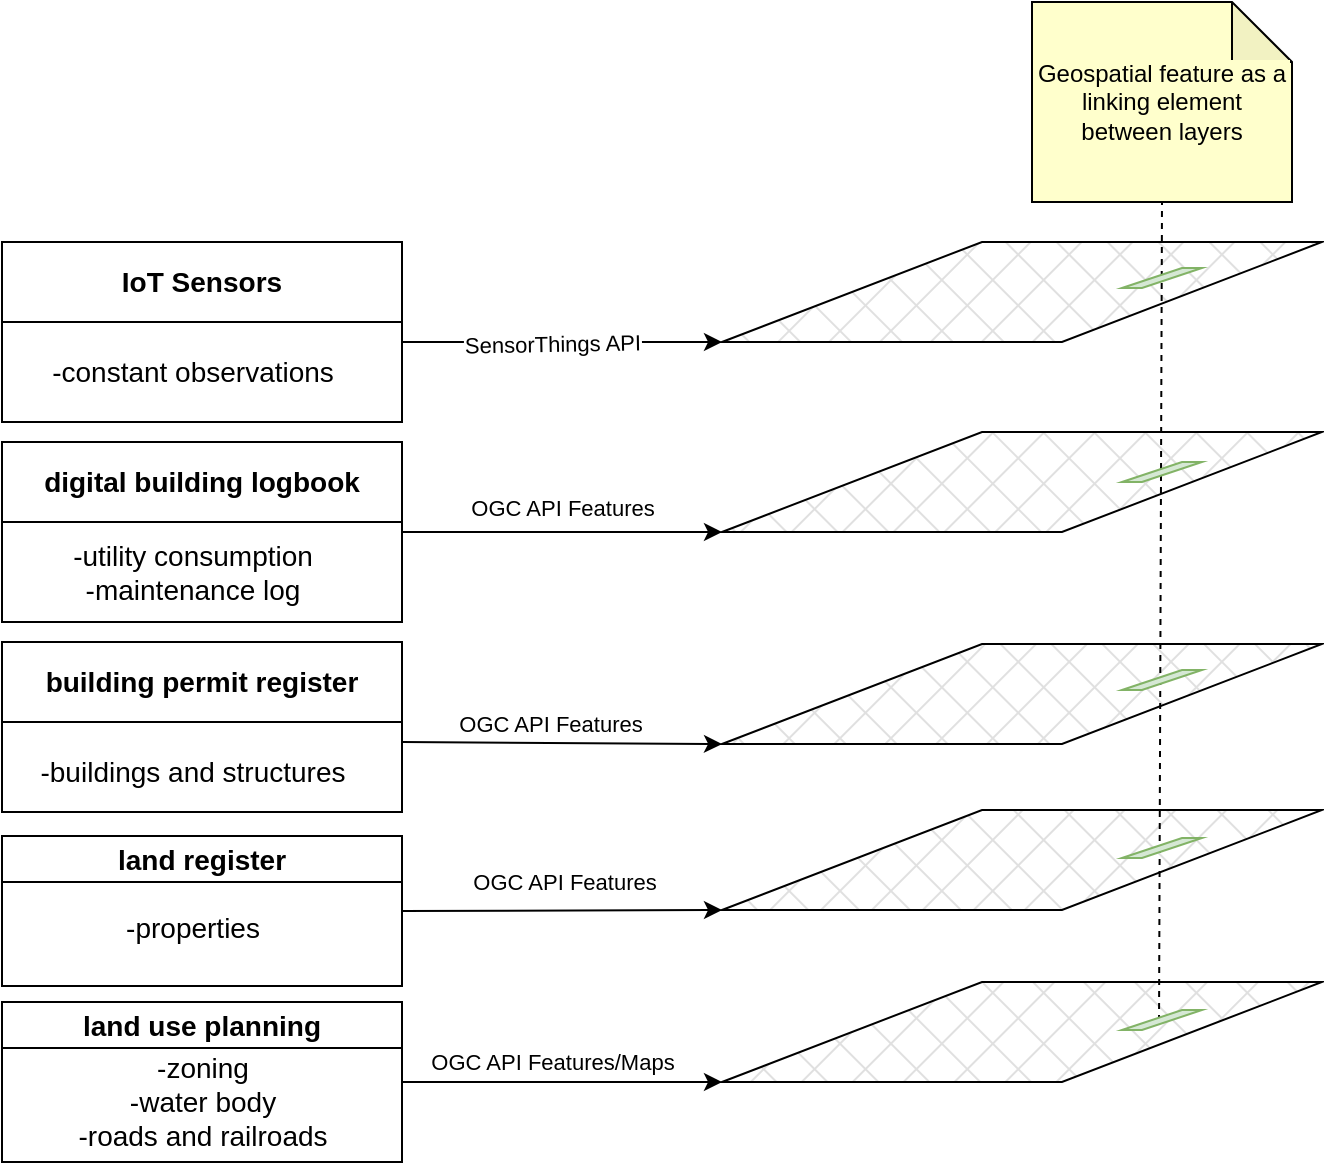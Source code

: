 <mxfile version="22.1.18" type="github">
  <diagram name="Page-1" id="OXCh3sUK8tZ1hlXIYTLy">
    <mxGraphModel dx="1200" dy="1066" grid="1" gridSize="10" guides="1" tooltips="1" connect="1" arrows="1" fold="1" page="1" pageScale="1" pageWidth="827" pageHeight="1169" math="0" shadow="0">
      <root>
        <mxCell id="0" />
        <mxCell id="1" parent="0" />
        <mxCell id="7fNvk-agyeOOaQvWO4qT-2" value="" style="shape=parallelogram;perimeter=parallelogramPerimeter;whiteSpace=wrap;html=1;fixedSize=1;hachureGap=4;fontFamily=Architects Daughter;fontSource=https%3A%2F%2Ffonts.googleapis.com%2Fcss%3Ffamily%3DArchitects%2BDaughter;fontSize=20;size=130;fillStyle=cross-hatch;fillColor=#E0E0E0;" vertex="1" parent="1">
          <mxGeometry x="500" y="620" width="300" height="50" as="geometry" />
        </mxCell>
        <mxCell id="7fNvk-agyeOOaQvWO4qT-3" value="" style="shape=parallelogram;perimeter=parallelogramPerimeter;whiteSpace=wrap;html=1;fixedSize=1;hachureGap=4;fontFamily=Architects Daughter;fontSource=https%3A%2F%2Ffonts.googleapis.com%2Fcss%3Ffamily%3DArchitects%2BDaughter;fontSize=20;size=130;fillStyle=cross-hatch;fillColor=#E0E0E0;" vertex="1" parent="1">
          <mxGeometry x="500" y="534" width="300" height="50" as="geometry" />
        </mxCell>
        <mxCell id="7fNvk-agyeOOaQvWO4qT-4" value="" style="shape=parallelogram;perimeter=parallelogramPerimeter;whiteSpace=wrap;html=1;fixedSize=1;hachureGap=4;fontFamily=Architects Daughter;fontSource=https%3A%2F%2Ffonts.googleapis.com%2Fcss%3Ffamily%3DArchitects%2BDaughter;fontSize=20;size=130;fillStyle=cross-hatch;fillColor=#E0E0E0;" vertex="1" parent="1">
          <mxGeometry x="500" y="451" width="300" height="50" as="geometry" />
        </mxCell>
        <mxCell id="7fNvk-agyeOOaQvWO4qT-5" value="" style="shape=parallelogram;perimeter=parallelogramPerimeter;whiteSpace=wrap;html=1;fixedSize=1;hachureGap=4;fontFamily=Architects Daughter;fontSource=https%3A%2F%2Ffonts.googleapis.com%2Fcss%3Ffamily%3DArchitects%2BDaughter;fontSize=20;size=130;fillStyle=cross-hatch;fillColor=#E0E0E0;" vertex="1" parent="1">
          <mxGeometry x="500" y="345" width="300" height="50" as="geometry" />
        </mxCell>
        <mxCell id="7fNvk-agyeOOaQvWO4qT-6" value="" style="endArrow=classic;html=1;hachureGap=4;fontFamily=Architects Daughter;fontSource=https%3A%2F%2Ffonts.googleapis.com%2Fcss%3Ffamily%3DArchitects%2BDaughter;fontSize=16;exitX=1;exitY=0.5;exitDx=0;exitDy=0;entryX=0;entryY=1;entryDx=0;entryDy=0;" edge="1" parent="1" source="7fNvk-agyeOOaQvWO4qT-12" target="7fNvk-agyeOOaQvWO4qT-2">
          <mxGeometry width="50" height="50" relative="1" as="geometry">
            <mxPoint x="420" y="650" as="sourcePoint" />
            <mxPoint x="460" y="650" as="targetPoint" />
          </mxGeometry>
        </mxCell>
        <mxCell id="7fNvk-agyeOOaQvWO4qT-7" value="" style="endArrow=classic;html=1;hachureGap=4;fontFamily=Architects Daughter;fontSource=https%3A%2F%2Ffonts.googleapis.com%2Fcss%3Ffamily%3DArchitects%2BDaughter;fontSize=16;exitX=1;exitY=0.5;exitDx=0;exitDy=0;entryX=0;entryY=1;entryDx=0;entryDy=0;" edge="1" parent="1" source="7fNvk-agyeOOaQvWO4qT-13" target="7fNvk-agyeOOaQvWO4qT-3">
          <mxGeometry width="50" height="50" relative="1" as="geometry">
            <mxPoint x="420" y="610" as="sourcePoint" />
            <mxPoint x="460" y="610" as="targetPoint" />
          </mxGeometry>
        </mxCell>
        <mxCell id="7fNvk-agyeOOaQvWO4qT-36" value="OGC API Features" style="edgeLabel;html=1;align=center;verticalAlign=middle;resizable=0;points=[];rotation=0;" vertex="1" connectable="0" parent="7fNvk-agyeOOaQvWO4qT-7">
          <mxGeometry x="0.192" y="1" relative="1" as="geometry">
            <mxPoint x="-15" y="-13" as="offset" />
          </mxGeometry>
        </mxCell>
        <mxCell id="7fNvk-agyeOOaQvWO4qT-37" value="OGC API Features/Maps" style="edgeLabel;html=1;align=center;verticalAlign=middle;resizable=0;points=[];rotation=0;" vertex="1" connectable="0" parent="7fNvk-agyeOOaQvWO4qT-7">
          <mxGeometry x="0.192" y="1" relative="1" as="geometry">
            <mxPoint x="-21" y="77" as="offset" />
          </mxGeometry>
        </mxCell>
        <mxCell id="7fNvk-agyeOOaQvWO4qT-8" value="" style="endArrow=classic;html=1;hachureGap=4;fontFamily=Architects Daughter;fontSource=https%3A%2F%2Ffonts.googleapis.com%2Fcss%3Ffamily%3DArchitects%2BDaughter;fontSize=16;entryX=0;entryY=1;entryDx=0;entryDy=0;" edge="1" parent="1" target="7fNvk-agyeOOaQvWO4qT-4">
          <mxGeometry width="50" height="50" relative="1" as="geometry">
            <mxPoint x="340" y="500" as="sourcePoint" />
            <mxPoint x="460" y="570" as="targetPoint" />
          </mxGeometry>
        </mxCell>
        <mxCell id="7fNvk-agyeOOaQvWO4qT-35" value="OGC API Features" style="edgeLabel;html=1;align=center;verticalAlign=middle;resizable=0;points=[];rotation=0;" vertex="1" connectable="0" parent="7fNvk-agyeOOaQvWO4qT-8">
          <mxGeometry x="-0.063" y="-1" relative="1" as="geometry">
            <mxPoint x="-1" y="-11" as="offset" />
          </mxGeometry>
        </mxCell>
        <mxCell id="7fNvk-agyeOOaQvWO4qT-9" value="" style="endArrow=classic;html=1;hachureGap=4;fontFamily=Architects Daughter;fontSource=https%3A%2F%2Ffonts.googleapis.com%2Fcss%3Ffamily%3DArchitects%2BDaughter;fontSize=16;exitX=1;exitY=0.5;exitDx=0;exitDy=0;entryX=0;entryY=1;entryDx=0;entryDy=0;" edge="1" parent="1" source="7fNvk-agyeOOaQvWO4qT-18" target="7fNvk-agyeOOaQvWO4qT-5">
          <mxGeometry width="50" height="50" relative="1" as="geometry">
            <mxPoint x="420" y="530" as="sourcePoint" />
            <mxPoint x="460" y="530" as="targetPoint" />
          </mxGeometry>
        </mxCell>
        <mxCell id="7fNvk-agyeOOaQvWO4qT-34" value="OGC API Features" style="edgeLabel;html=1;align=center;verticalAlign=middle;resizable=0;points=[];rotation=0;" vertex="1" connectable="0" parent="7fNvk-agyeOOaQvWO4qT-9">
          <mxGeometry x="-0.006" y="1" relative="1" as="geometry">
            <mxPoint y="-11" as="offset" />
          </mxGeometry>
        </mxCell>
        <mxCell id="7fNvk-agyeOOaQvWO4qT-12" value="land use planning" style="swimlane;whiteSpace=wrap;html=1;hachureGap=4;fontFamily=Helvetica;fontSize=14;fontStyle=1" vertex="1" parent="1">
          <mxGeometry x="140" y="630" width="200" height="80" as="geometry" />
        </mxCell>
        <mxCell id="7fNvk-agyeOOaQvWO4qT-15" value="-zoning&lt;br&gt;-water body&lt;br&gt;-roads and railroads" style="text;html=1;align=center;verticalAlign=middle;resizable=0;points=[];autosize=1;strokeColor=none;fillColor=none;fontSize=14;fontFamily=Helvetica;" vertex="1" parent="7fNvk-agyeOOaQvWO4qT-12">
          <mxGeometry x="25" y="20" width="150" height="60" as="geometry" />
        </mxCell>
        <mxCell id="7fNvk-agyeOOaQvWO4qT-13" value="land register" style="swimlane;whiteSpace=wrap;html=1;hachureGap=4;fontFamily=Helvetica;fontSize=14;" vertex="1" parent="1">
          <mxGeometry x="140" y="547" width="200" height="75" as="geometry" />
        </mxCell>
        <mxCell id="7fNvk-agyeOOaQvWO4qT-14" value="-properties" style="text;html=1;align=center;verticalAlign=middle;resizable=0;points=[];autosize=1;strokeColor=none;fillColor=none;fontSize=14;fontFamily=Helvetica;" vertex="1" parent="7fNvk-agyeOOaQvWO4qT-13">
          <mxGeometry x="50" y="31" width="90" height="30" as="geometry" />
        </mxCell>
        <mxCell id="7fNvk-agyeOOaQvWO4qT-16" value="building permit register" style="swimlane;whiteSpace=wrap;html=1;hachureGap=4;fontFamily=Helvetica;fontSize=14;startSize=40;" vertex="1" parent="1">
          <mxGeometry x="140" y="450" width="200" height="85" as="geometry" />
        </mxCell>
        <mxCell id="7fNvk-agyeOOaQvWO4qT-17" value="-buildings and structures" style="text;html=1;align=center;verticalAlign=middle;resizable=0;points=[];autosize=1;strokeColor=none;fillColor=none;fontSize=14;fontFamily=Helvetica;" vertex="1" parent="7fNvk-agyeOOaQvWO4qT-16">
          <mxGeometry x="5" y="50" width="180" height="30" as="geometry" />
        </mxCell>
        <mxCell id="7fNvk-agyeOOaQvWO4qT-18" value="digital building logbook" style="swimlane;whiteSpace=wrap;html=1;hachureGap=4;fontFamily=Helvetica;fontSize=14;startSize=40;" vertex="1" parent="1">
          <mxGeometry x="140" y="350" width="200" height="90" as="geometry" />
        </mxCell>
        <mxCell id="7fNvk-agyeOOaQvWO4qT-19" value="-utility consumption&lt;br&gt;-maintenance log" style="text;html=1;align=center;verticalAlign=middle;resizable=0;points=[];autosize=1;strokeColor=none;fillColor=none;fontSize=14;fontFamily=Helvetica;" vertex="1" parent="7fNvk-agyeOOaQvWO4qT-18">
          <mxGeometry x="25" y="40" width="140" height="50" as="geometry" />
        </mxCell>
        <mxCell id="7fNvk-agyeOOaQvWO4qT-20" value="IoT Sensors" style="swimlane;whiteSpace=wrap;html=1;hachureGap=4;fontFamily=Helvetica;fontSize=14;startSize=40;" vertex="1" parent="1">
          <mxGeometry x="140" y="250" width="200" height="90" as="geometry" />
        </mxCell>
        <mxCell id="7fNvk-agyeOOaQvWO4qT-21" value="-constant observations" style="text;html=1;align=center;verticalAlign=middle;resizable=0;points=[];autosize=1;strokeColor=none;fillColor=none;fontSize=14;fontFamily=Helvetica;" vertex="1" parent="7fNvk-agyeOOaQvWO4qT-20">
          <mxGeometry x="15" y="50" width="160" height="30" as="geometry" />
        </mxCell>
        <mxCell id="7fNvk-agyeOOaQvWO4qT-22" value="" style="shape=parallelogram;perimeter=parallelogramPerimeter;whiteSpace=wrap;html=1;fixedSize=1;hachureGap=4;fontFamily=Architects Daughter;fontSource=https%3A%2F%2Ffonts.googleapis.com%2Fcss%3Ffamily%3DArchitects%2BDaughter;fontSize=20;size=130;fillStyle=cross-hatch;fillColor=#E0E0E0;" vertex="1" parent="1">
          <mxGeometry x="500" y="250" width="300" height="50" as="geometry" />
        </mxCell>
        <mxCell id="7fNvk-agyeOOaQvWO4qT-23" value="" style="endArrow=classic;html=1;hachureGap=4;fontFamily=Architects Daughter;fontSource=https%3A%2F%2Ffonts.googleapis.com%2Fcss%3Ffamily%3DArchitects%2BDaughter;fontSize=16;exitX=1;exitY=0.5;exitDx=0;exitDy=0;entryX=0;entryY=1;entryDx=0;entryDy=0;" edge="1" parent="1" target="7fNvk-agyeOOaQvWO4qT-22">
          <mxGeometry width="50" height="50" relative="1" as="geometry">
            <mxPoint x="340" y="300" as="sourcePoint" />
            <mxPoint x="500" y="410" as="targetPoint" />
          </mxGeometry>
        </mxCell>
        <mxCell id="7fNvk-agyeOOaQvWO4qT-33" value="SensorThings API" style="edgeLabel;html=1;align=center;verticalAlign=middle;resizable=0;points=[];rotation=-1;" vertex="1" connectable="0" parent="7fNvk-agyeOOaQvWO4qT-23">
          <mxGeometry x="-0.064" y="-1" relative="1" as="geometry">
            <mxPoint as="offset" />
          </mxGeometry>
        </mxCell>
        <mxCell id="7fNvk-agyeOOaQvWO4qT-24" value="" style="endArrow=none;html=1;rounded=0;exitX=0.463;exitY=0.55;exitDx=0;exitDy=0;exitPerimeter=0;dashed=1;entryX=0.5;entryY=1;entryDx=0;entryDy=0;entryPerimeter=0;" edge="1" parent="1" source="7fNvk-agyeOOaQvWO4qT-32" target="7fNvk-agyeOOaQvWO4qT-39">
          <mxGeometry width="50" height="50" relative="1" as="geometry">
            <mxPoint x="719.75" y="590" as="sourcePoint" />
            <mxPoint x="720" y="240" as="targetPoint" />
          </mxGeometry>
        </mxCell>
        <mxCell id="7fNvk-agyeOOaQvWO4qT-28" value="" style="shape=parallelogram;perimeter=parallelogramPerimeter;whiteSpace=wrap;html=1;fixedSize=1;hachureGap=4;fontFamily=Architects Daughter;fontSource=https%3A%2F%2Ffonts.googleapis.com%2Fcss%3Ffamily%3DArchitects%2BDaughter;fontSize=20;size=30;fillStyle=solid;fillColor=#d5e8d4;strokeColor=#82b366;" vertex="1" parent="1">
          <mxGeometry x="700" y="263" width="40" height="10" as="geometry" />
        </mxCell>
        <mxCell id="7fNvk-agyeOOaQvWO4qT-29" value="" style="shape=parallelogram;perimeter=parallelogramPerimeter;whiteSpace=wrap;html=1;fixedSize=1;hachureGap=4;fontFamily=Architects Daughter;fontSource=https%3A%2F%2Ffonts.googleapis.com%2Fcss%3Ffamily%3DArchitects%2BDaughter;fontSize=20;size=30;fillStyle=solid;fillColor=#d5e8d4;strokeColor=#82b366;" vertex="1" parent="1">
          <mxGeometry x="700" y="360" width="40" height="10" as="geometry" />
        </mxCell>
        <mxCell id="7fNvk-agyeOOaQvWO4qT-30" value="" style="shape=parallelogram;perimeter=parallelogramPerimeter;whiteSpace=wrap;html=1;fixedSize=1;hachureGap=4;fontFamily=Architects Daughter;fontSource=https%3A%2F%2Ffonts.googleapis.com%2Fcss%3Ffamily%3DArchitects%2BDaughter;fontSize=20;size=30;fillStyle=solid;fillColor=#d5e8d4;strokeColor=#82b366;" vertex="1" parent="1">
          <mxGeometry x="700" y="464" width="40" height="10" as="geometry" />
        </mxCell>
        <mxCell id="7fNvk-agyeOOaQvWO4qT-31" value="" style="shape=parallelogram;perimeter=parallelogramPerimeter;whiteSpace=wrap;html=1;fixedSize=1;hachureGap=4;fontFamily=Architects Daughter;fontSource=https%3A%2F%2Ffonts.googleapis.com%2Fcss%3Ffamily%3DArchitects%2BDaughter;fontSize=20;size=30;fillStyle=solid;fillColor=#d5e8d4;strokeColor=#82b366;" vertex="1" parent="1">
          <mxGeometry x="700" y="548" width="40" height="10" as="geometry" />
        </mxCell>
        <mxCell id="7fNvk-agyeOOaQvWO4qT-32" value="" style="shape=parallelogram;perimeter=parallelogramPerimeter;whiteSpace=wrap;html=1;fixedSize=1;hachureGap=4;fontFamily=Architects Daughter;fontSource=https%3A%2F%2Ffonts.googleapis.com%2Fcss%3Ffamily%3DArchitects%2BDaughter;fontSize=20;size=30;fillStyle=solid;fillColor=#d5e8d4;strokeColor=#82b366;" vertex="1" parent="1">
          <mxGeometry x="700" y="634" width="40" height="10" as="geometry" />
        </mxCell>
        <mxCell id="7fNvk-agyeOOaQvWO4qT-39" value="Geospatial feature as a linking element between layers" style="shape=note;whiteSpace=wrap;html=1;backgroundOutline=1;darkOpacity=0.05;labelBackgroundColor=#FFFFCC;fillStyle=solid;fillColor=#FFFFCC;" vertex="1" parent="1">
          <mxGeometry x="655" y="130" width="130" height="100" as="geometry" />
        </mxCell>
      </root>
    </mxGraphModel>
  </diagram>
</mxfile>
